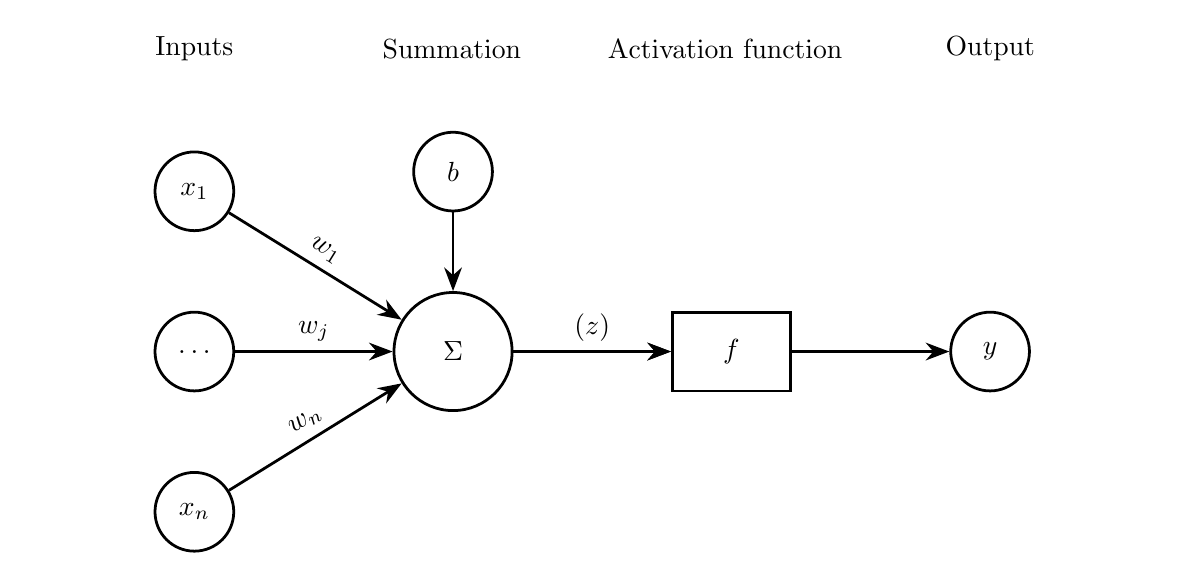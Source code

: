 \begin{tikzpicture}[
    node distance=1cm,
    line width=1pt,
    >={Stealth[length=3mm]},
    neuron/.style={circle, draw, minimum size=1cm},
    act_func/.style={rectangle, draw, minimum height=1cm, minimum width=1.5cm},
    layer/.style={circle, draw, minimum height=1cm, minimum width=1.5cm,},
    annot/.style={text width=4cm, align=center, anchor=north}
]
% Nodes
\node[neuron]                   (input1) {$x_1$};
\node[neuron, below=of input1]  (input2) {$\ldots$};
\node[neuron, below=of input2]  (input3) {$x_n$};
% Summation
\node[layer, right=2cm of input2] (sum) {$\Sigma$};
\node[neuron, above=of sum] (bias) {$b$};
% Activation function
\node[act_func, right=2cm of sum] (f) {$f$};
\node[neuron, right=2cm of f] (y) {$y$};
% Connections input -> sum
\draw[->] (input1) -- (sum) node [midway, above, sloped] (TextNode) {$w_1$};
\draw[->] (input2) -- (sum) node [midway, above, sloped] (TextNode) {$w_j$ };
\draw[->] (input3) -- (sum) node [midway, above, sloped] (TextNode) {$w_n$};
% sum -> activation
\draw[->] (bias) -- (sum);
\draw[->] (sum) -- (f);
\draw[->] (f) -- (y);
\draw[->] (sum) -- (f) node [midway, above, sloped] (TextNode) {$(z)$};
% Annotations
\node[annot, above=of input1]  (input)  {Inputs};
\node[annot, right=-1 of input] (summation)  {Summation};
\node[annot,  right=-0.8 of summation]  (act_func){Activation function};
\node[annot,  right=-0.90 of act_func]  {Output};
\end{tikzpicture}
